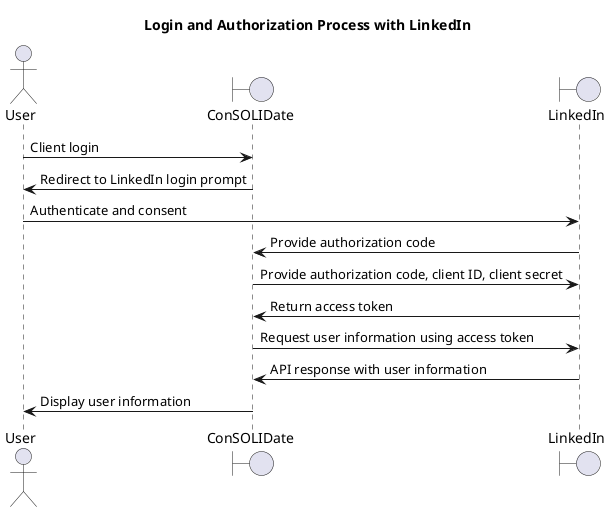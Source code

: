 @startuml ConsolidateLinkedinOAuth2ProductOwner
title Login and Authorization Process with LinkedIn

actor User
boundary ConSOLIDate
boundary LinkedIn

User -> ConSOLIDate : Client login
ConSOLIDate -> User : Redirect to LinkedIn login prompt
User -> LinkedIn : Authenticate and consent
LinkedIn -> ConSOLIDate : Provide authorization code
ConSOLIDate -> LinkedIn : Provide authorization code, client ID, client secret
LinkedIn -> ConSOLIDate : Return access token
ConSOLIDate -> LinkedIn : Request user information using access token
LinkedIn -> ConSOLIDate : API response with user information
ConSOLIDate -> User : Display user information
@enduml
